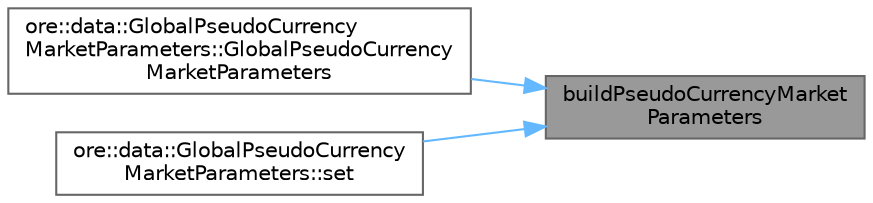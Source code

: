 digraph "buildPseudoCurrencyMarketParameters"
{
 // INTERACTIVE_SVG=YES
 // LATEX_PDF_SIZE
  bgcolor="transparent";
  edge [fontname=Helvetica,fontsize=10,labelfontname=Helvetica,labelfontsize=10];
  node [fontname=Helvetica,fontsize=10,shape=box,height=0.2,width=0.4];
  rankdir="RL";
  Node1 [label="buildPseudoCurrencyMarket\lParameters",height=0.2,width=0.4,color="gray40", fillcolor="grey60", style="filled", fontcolor="black",tooltip="Function to build parameters from PricingEngine GlobalParametrs."];
  Node1 -> Node2 [dir="back",color="steelblue1",style="solid"];
  Node2 [label="ore::data::GlobalPseudoCurrency\lMarketParameters::GlobalPseudoCurrency\lMarketParameters",height=0.2,width=0.4,color="grey40", fillcolor="white", style="filled",URL="$classore_1_1data_1_1_global_pseudo_currency_market_parameters.html#a1a29bea0bb06fc887877a32ed2c1fa7e",tooltip=" "];
  Node1 -> Node3 [dir="back",color="steelblue1",style="solid"];
  Node3 [label="ore::data::GlobalPseudoCurrency\lMarketParameters::set",height=0.2,width=0.4,color="grey40", fillcolor="white", style="filled",URL="$classore_1_1data_1_1_global_pseudo_currency_market_parameters.html#a6f7f43de49dfc7bf61cb514c93198f18",tooltip=" "];
}
